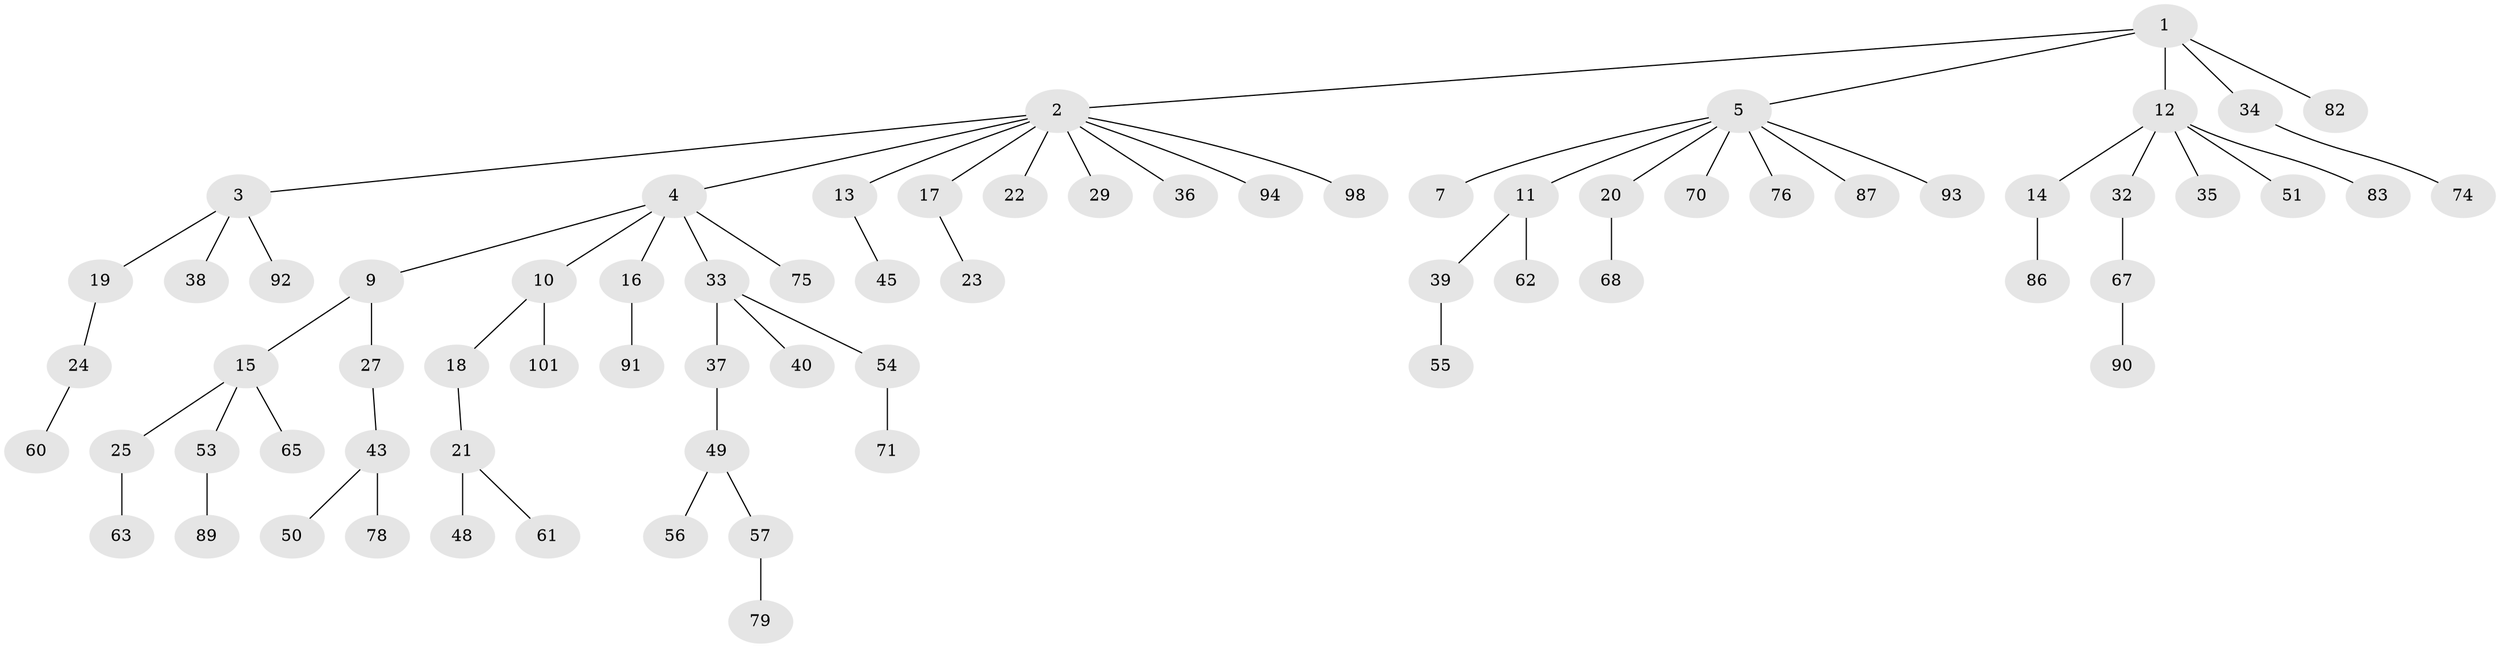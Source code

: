 // Generated by graph-tools (version 1.1) at 2025/24/03/03/25 07:24:06]
// undirected, 71 vertices, 70 edges
graph export_dot {
graph [start="1"]
  node [color=gray90,style=filled];
  1 [super="+42"];
  2 [super="+28"];
  3 [super="+31"];
  4 [super="+8"];
  5 [super="+6"];
  7;
  9 [super="+99"];
  10 [super="+64"];
  11 [super="+88"];
  12 [super="+66"];
  13;
  14 [super="+44"];
  15 [super="+97"];
  16 [super="+41"];
  17 [super="+84"];
  18;
  19;
  20 [super="+46"];
  21 [super="+96"];
  22 [super="+26"];
  23;
  24 [super="+52"];
  25 [super="+80"];
  27 [super="+30"];
  29;
  32;
  33;
  34;
  35 [super="+47"];
  36;
  37 [super="+73"];
  38;
  39;
  40 [super="+100"];
  43 [super="+85"];
  45 [super="+69"];
  48;
  49 [super="+72"];
  50;
  51 [super="+58"];
  53;
  54 [super="+59"];
  55;
  56;
  57 [super="+77"];
  60;
  61;
  62;
  63;
  65;
  67 [super="+81"];
  68;
  70;
  71;
  74;
  75 [super="+95"];
  76;
  78;
  79;
  82;
  83;
  86;
  87;
  89;
  90;
  91;
  92;
  93;
  94;
  98;
  101;
  1 -- 2;
  1 -- 5;
  1 -- 12;
  1 -- 34;
  1 -- 82;
  2 -- 3;
  2 -- 4;
  2 -- 13;
  2 -- 17;
  2 -- 22;
  2 -- 36;
  2 -- 94;
  2 -- 98;
  2 -- 29;
  3 -- 19;
  3 -- 38;
  3 -- 92;
  4 -- 10;
  4 -- 16;
  4 -- 9;
  4 -- 75;
  4 -- 33;
  5 -- 7;
  5 -- 11;
  5 -- 70;
  5 -- 76;
  5 -- 93;
  5 -- 20;
  5 -- 87;
  9 -- 15;
  9 -- 27;
  10 -- 18;
  10 -- 101;
  11 -- 39;
  11 -- 62;
  12 -- 14;
  12 -- 32;
  12 -- 35;
  12 -- 51;
  12 -- 83;
  13 -- 45;
  14 -- 86;
  15 -- 25;
  15 -- 53;
  15 -- 65;
  16 -- 91;
  17 -- 23;
  18 -- 21;
  19 -- 24;
  20 -- 68;
  21 -- 48;
  21 -- 61;
  24 -- 60;
  25 -- 63;
  27 -- 43;
  32 -- 67;
  33 -- 37;
  33 -- 40;
  33 -- 54;
  34 -- 74;
  37 -- 49;
  39 -- 55;
  43 -- 50;
  43 -- 78;
  49 -- 56;
  49 -- 57;
  53 -- 89;
  54 -- 71;
  57 -- 79;
  67 -- 90;
}
